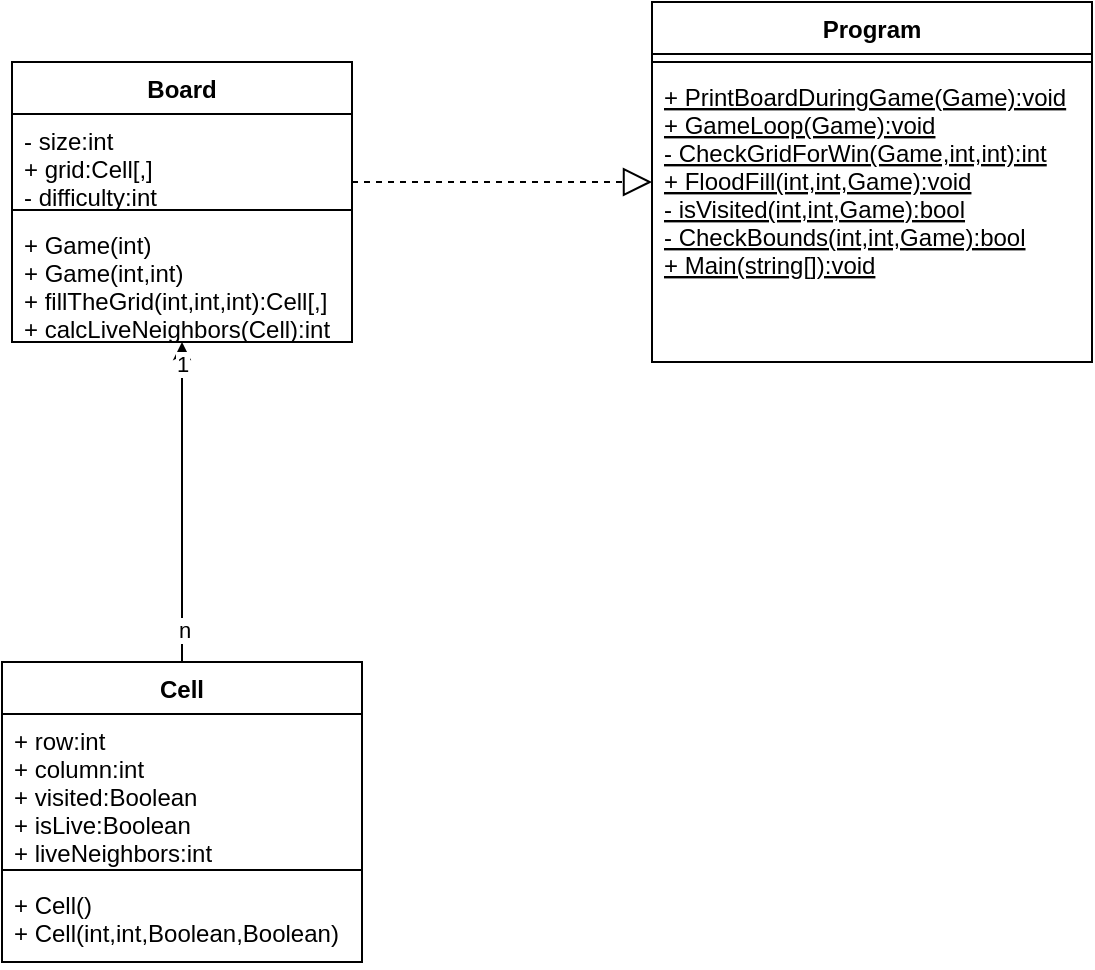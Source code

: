 <mxfile version="20.3.0" type="github">
  <diagram id="1HyfoSogWQVZAhPcqvZE" name="Page-1">
    <mxGraphModel dx="1422" dy="762" grid="1" gridSize="10" guides="1" tooltips="1" connect="1" arrows="1" fold="1" page="1" pageScale="1" pageWidth="850" pageHeight="1100" math="0" shadow="0">
      <root>
        <mxCell id="0" />
        <mxCell id="1" parent="0" />
        <mxCell id="DlSV95lzGoKAeyr7BKHe-1" value="Cell" style="swimlane;fontStyle=1;align=center;verticalAlign=top;childLayout=stackLayout;horizontal=1;startSize=26;horizontalStack=0;resizeParent=1;resizeParentMax=0;resizeLast=0;collapsible=1;marginBottom=0;" vertex="1" parent="1">
          <mxGeometry x="195" y="400" width="180" height="150" as="geometry" />
        </mxCell>
        <mxCell id="DlSV95lzGoKAeyr7BKHe-2" value="+ row:int&#xa;+ column:int&#xa;+ visited:Boolean&#xa;+ isLive:Boolean&#xa;+ liveNeighbors:int" style="text;strokeColor=none;fillColor=none;align=left;verticalAlign=top;spacingLeft=4;spacingRight=4;overflow=hidden;rotatable=0;points=[[0,0.5],[1,0.5]];portConstraint=eastwest;" vertex="1" parent="DlSV95lzGoKAeyr7BKHe-1">
          <mxGeometry y="26" width="180" height="74" as="geometry" />
        </mxCell>
        <mxCell id="DlSV95lzGoKAeyr7BKHe-3" value="" style="line;strokeWidth=1;fillColor=none;align=left;verticalAlign=middle;spacingTop=-1;spacingLeft=3;spacingRight=3;rotatable=0;labelPosition=right;points=[];portConstraint=eastwest;" vertex="1" parent="DlSV95lzGoKAeyr7BKHe-1">
          <mxGeometry y="100" width="180" height="8" as="geometry" />
        </mxCell>
        <mxCell id="DlSV95lzGoKAeyr7BKHe-4" value="+ Cell()&#xa;+ Cell(int,int,Boolean,Boolean)" style="text;strokeColor=none;fillColor=none;align=left;verticalAlign=top;spacingLeft=4;spacingRight=4;overflow=hidden;rotatable=0;points=[[0,0.5],[1,0.5]];portConstraint=eastwest;" vertex="1" parent="DlSV95lzGoKAeyr7BKHe-1">
          <mxGeometry y="108" width="180" height="42" as="geometry" />
        </mxCell>
        <mxCell id="DlSV95lzGoKAeyr7BKHe-5" value="Board" style="swimlane;fontStyle=1;align=center;verticalAlign=top;childLayout=stackLayout;horizontal=1;startSize=26;horizontalStack=0;resizeParent=1;resizeParentMax=0;resizeLast=0;collapsible=1;marginBottom=0;" vertex="1" parent="1">
          <mxGeometry x="200" y="100" width="170" height="140" as="geometry" />
        </mxCell>
        <mxCell id="DlSV95lzGoKAeyr7BKHe-6" value="- size:int&#xa;+ grid:Cell[,]&#xa;- difficulty:int" style="text;strokeColor=none;fillColor=none;align=left;verticalAlign=top;spacingLeft=4;spacingRight=4;overflow=hidden;rotatable=0;points=[[0,0.5],[1,0.5]];portConstraint=eastwest;" vertex="1" parent="DlSV95lzGoKAeyr7BKHe-5">
          <mxGeometry y="26" width="170" height="44" as="geometry" />
        </mxCell>
        <mxCell id="DlSV95lzGoKAeyr7BKHe-7" value="" style="line;strokeWidth=1;fillColor=none;align=left;verticalAlign=middle;spacingTop=-1;spacingLeft=3;spacingRight=3;rotatable=0;labelPosition=right;points=[];portConstraint=eastwest;" vertex="1" parent="DlSV95lzGoKAeyr7BKHe-5">
          <mxGeometry y="70" width="170" height="8" as="geometry" />
        </mxCell>
        <mxCell id="DlSV95lzGoKAeyr7BKHe-8" value="+ Game(int)&#xa;+ Game(int,int)&#xa;+ fillTheGrid(int,int,int):Cell[,]&#xa;+ calcLiveNeighbors(Cell):int&#xa;" style="text;strokeColor=none;fillColor=none;align=left;verticalAlign=top;spacingLeft=4;spacingRight=4;overflow=hidden;rotatable=0;points=[[0,0.5],[1,0.5]];portConstraint=eastwest;fontStyle=0" vertex="1" parent="DlSV95lzGoKAeyr7BKHe-5">
          <mxGeometry y="78" width="170" height="62" as="geometry" />
        </mxCell>
        <mxCell id="DlSV95lzGoKAeyr7BKHe-9" value="Program" style="swimlane;fontStyle=1;align=center;verticalAlign=top;childLayout=stackLayout;horizontal=1;startSize=26;horizontalStack=0;resizeParent=1;resizeParentMax=0;resizeLast=0;collapsible=1;marginBottom=0;" vertex="1" parent="1">
          <mxGeometry x="520" y="70" width="220" height="180" as="geometry" />
        </mxCell>
        <mxCell id="DlSV95lzGoKAeyr7BKHe-10" value="" style="line;strokeWidth=1;fillColor=none;align=left;verticalAlign=middle;spacingTop=-1;spacingLeft=3;spacingRight=3;rotatable=0;labelPosition=right;points=[];portConstraint=eastwest;" vertex="1" parent="DlSV95lzGoKAeyr7BKHe-9">
          <mxGeometry y="26" width="220" height="8" as="geometry" />
        </mxCell>
        <mxCell id="DlSV95lzGoKAeyr7BKHe-11" value="+ PrintBoardDuringGame(Game):void&#xa;+ GameLoop(Game):void&#xa;- CheckGridForWin(Game,int,int):int&#xa;+ FloodFill(int,int,Game):void&#xa;- isVisited(int,int,Game):bool&#xa;- CheckBounds(int,int,Game):bool&#xa;+ Main(string[]):void" style="text;strokeColor=none;fillColor=none;align=left;verticalAlign=top;spacingLeft=4;spacingRight=4;overflow=hidden;rotatable=0;points=[[0,0.5],[1,0.5]];portConstraint=eastwest;fontStyle=4" vertex="1" parent="DlSV95lzGoKAeyr7BKHe-9">
          <mxGeometry y="34" width="220" height="146" as="geometry" />
        </mxCell>
        <mxCell id="DlSV95lzGoKAeyr7BKHe-12" style="edgeStyle=orthogonalEdgeStyle;rounded=0;orthogonalLoop=1;jettySize=auto;html=1;exitX=0.5;exitY=0;exitDx=0;exitDy=0;" edge="1" parent="1" source="DlSV95lzGoKAeyr7BKHe-1" target="DlSV95lzGoKAeyr7BKHe-5">
          <mxGeometry relative="1" as="geometry" />
        </mxCell>
        <mxCell id="DlSV95lzGoKAeyr7BKHe-13" value="n" style="edgeLabel;html=1;align=center;verticalAlign=middle;resizable=0;points=[];" vertex="1" connectable="0" parent="DlSV95lzGoKAeyr7BKHe-12">
          <mxGeometry x="-0.793" y="-1" relative="1" as="geometry">
            <mxPoint as="offset" />
          </mxGeometry>
        </mxCell>
        <mxCell id="DlSV95lzGoKAeyr7BKHe-14" value="1" style="edgeLabel;html=1;align=center;verticalAlign=middle;resizable=0;points=[];" vertex="1" connectable="0" parent="DlSV95lzGoKAeyr7BKHe-12">
          <mxGeometry x="0.866" relative="1" as="geometry">
            <mxPoint as="offset" />
          </mxGeometry>
        </mxCell>
        <mxCell id="DlSV95lzGoKAeyr7BKHe-15" value="" style="endArrow=block;dashed=1;endFill=0;endSize=12;html=1;rounded=0;" edge="1" parent="1" target="DlSV95lzGoKAeyr7BKHe-9">
          <mxGeometry width="160" relative="1" as="geometry">
            <mxPoint x="370" y="160" as="sourcePoint" />
            <mxPoint x="550" y="220" as="targetPoint" />
            <Array as="points">
              <mxPoint x="450" y="160" />
            </Array>
          </mxGeometry>
        </mxCell>
      </root>
    </mxGraphModel>
  </diagram>
</mxfile>

